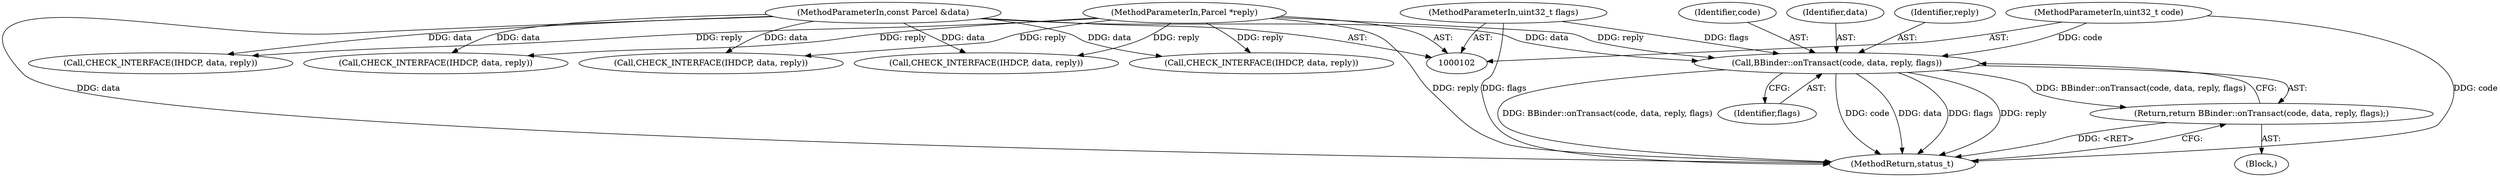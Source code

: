 digraph "0_Android_c82e31a7039a03dca7b37c65b7890ba5c1e18ced@pointer" {
"1000396" [label="(Call,BBinder::onTransact(code, data, reply, flags))"];
"1000103" [label="(MethodParameterIn,uint32_t code)"];
"1000104" [label="(MethodParameterIn,const Parcel &data)"];
"1000105" [label="(MethodParameterIn,Parcel *reply)"];
"1000106" [label="(MethodParameterIn,uint32_t flags)"];
"1000395" [label="(Return,return BBinder::onTransact(code, data, reply, flags);)"];
"1000395" [label="(Return,return BBinder::onTransact(code, data, reply, flags);)"];
"1000396" [label="(Call,BBinder::onTransact(code, data, reply, flags))"];
"1000397" [label="(Identifier,code)"];
"1000398" [label="(Identifier,data)"];
"1000103" [label="(MethodParameterIn,uint32_t code)"];
"1000400" [label="(Identifier,flags)"];
"1000152" [label="(Call,CHECK_INTERFACE(IHDCP, data, reply))"];
"1000106" [label="(MethodParameterIn,uint32_t flags)"];
"1000162" [label="(Call,CHECK_INTERFACE(IHDCP, data, reply))"];
"1000132" [label="(Call,CHECK_INTERFACE(IHDCP, data, reply))"];
"1000110" [label="(Block,)"];
"1000105" [label="(MethodParameterIn,Parcel *reply)"];
"1000399" [label="(Identifier,reply)"];
"1000113" [label="(Call,CHECK_INTERFACE(IHDCP, data, reply))"];
"1000253" [label="(Call,CHECK_INTERFACE(IHDCP, data, reply))"];
"1000401" [label="(MethodReturn,status_t)"];
"1000104" [label="(MethodParameterIn,const Parcel &data)"];
"1000396" -> "1000395"  [label="AST: "];
"1000396" -> "1000400"  [label="CFG: "];
"1000397" -> "1000396"  [label="AST: "];
"1000398" -> "1000396"  [label="AST: "];
"1000399" -> "1000396"  [label="AST: "];
"1000400" -> "1000396"  [label="AST: "];
"1000395" -> "1000396"  [label="CFG: "];
"1000396" -> "1000401"  [label="DDG: BBinder::onTransact(code, data, reply, flags)"];
"1000396" -> "1000401"  [label="DDG: code"];
"1000396" -> "1000401"  [label="DDG: data"];
"1000396" -> "1000401"  [label="DDG: flags"];
"1000396" -> "1000401"  [label="DDG: reply"];
"1000396" -> "1000395"  [label="DDG: BBinder::onTransact(code, data, reply, flags)"];
"1000103" -> "1000396"  [label="DDG: code"];
"1000104" -> "1000396"  [label="DDG: data"];
"1000105" -> "1000396"  [label="DDG: reply"];
"1000106" -> "1000396"  [label="DDG: flags"];
"1000103" -> "1000102"  [label="AST: "];
"1000103" -> "1000401"  [label="DDG: code"];
"1000104" -> "1000102"  [label="AST: "];
"1000104" -> "1000401"  [label="DDG: data"];
"1000104" -> "1000113"  [label="DDG: data"];
"1000104" -> "1000132"  [label="DDG: data"];
"1000104" -> "1000152"  [label="DDG: data"];
"1000104" -> "1000162"  [label="DDG: data"];
"1000104" -> "1000253"  [label="DDG: data"];
"1000105" -> "1000102"  [label="AST: "];
"1000105" -> "1000401"  [label="DDG: reply"];
"1000105" -> "1000113"  [label="DDG: reply"];
"1000105" -> "1000132"  [label="DDG: reply"];
"1000105" -> "1000152"  [label="DDG: reply"];
"1000105" -> "1000162"  [label="DDG: reply"];
"1000105" -> "1000253"  [label="DDG: reply"];
"1000106" -> "1000102"  [label="AST: "];
"1000106" -> "1000401"  [label="DDG: flags"];
"1000395" -> "1000110"  [label="AST: "];
"1000401" -> "1000395"  [label="CFG: "];
"1000395" -> "1000401"  [label="DDG: <RET>"];
}
